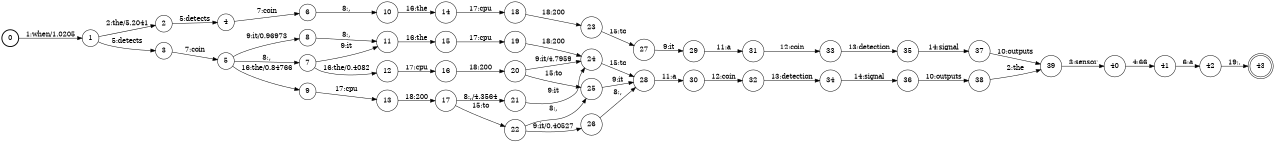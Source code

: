 digraph FST {
rankdir = LR;
size = "8.5,11";
label = "";
center = 1;
orientation = Portrait;
ranksep = "0.4";
nodesep = "0.25";
0 [label = "0", shape = circle, style = bold, fontsize = 14]
	0 -> 1 [label = "1:when/1.0205", fontsize = 14];
1 [label = "1", shape = circle, style = solid, fontsize = 14]
	1 -> 3 [label = "5:detects", fontsize = 14];
	1 -> 2 [label = "2:the/5.2041", fontsize = 14];
2 [label = "2", shape = circle, style = solid, fontsize = 14]
	2 -> 4 [label = "5:detects", fontsize = 14];
3 [label = "3", shape = circle, style = solid, fontsize = 14]
	3 -> 5 [label = "7:coin", fontsize = 14];
4 [label = "4", shape = circle, style = solid, fontsize = 14]
	4 -> 6 [label = "7:coin", fontsize = 14];
5 [label = "5", shape = circle, style = solid, fontsize = 14]
	5 -> 7 [label = "8:,", fontsize = 14];
	5 -> 8 [label = "9:it/0.96973", fontsize = 14];
	5 -> 9 [label = "16:the/0.84766", fontsize = 14];
6 [label = "6", shape = circle, style = solid, fontsize = 14]
	6 -> 10 [label = "8:,", fontsize = 14];
7 [label = "7", shape = circle, style = solid, fontsize = 14]
	7 -> 11 [label = "9:it", fontsize = 14];
	7 -> 12 [label = "16:the/0.4082", fontsize = 14];
8 [label = "8", shape = circle, style = solid, fontsize = 14]
	8 -> 11 [label = "8:,", fontsize = 14];
9 [label = "9", shape = circle, style = solid, fontsize = 14]
	9 -> 13 [label = "17:cpu", fontsize = 14];
10 [label = "10", shape = circle, style = solid, fontsize = 14]
	10 -> 14 [label = "16:the", fontsize = 14];
11 [label = "11", shape = circle, style = solid, fontsize = 14]
	11 -> 15 [label = "16:the", fontsize = 14];
12 [label = "12", shape = circle, style = solid, fontsize = 14]
	12 -> 16 [label = "17:cpu", fontsize = 14];
13 [label = "13", shape = circle, style = solid, fontsize = 14]
	13 -> 17 [label = "18:200", fontsize = 14];
14 [label = "14", shape = circle, style = solid, fontsize = 14]
	14 -> 18 [label = "17:cpu", fontsize = 14];
15 [label = "15", shape = circle, style = solid, fontsize = 14]
	15 -> 19 [label = "17:cpu", fontsize = 14];
16 [label = "16", shape = circle, style = solid, fontsize = 14]
	16 -> 20 [label = "18:200", fontsize = 14];
17 [label = "17", shape = circle, style = solid, fontsize = 14]
	17 -> 21 [label = "8:,/4.3564", fontsize = 14];
	17 -> 22 [label = "15:to", fontsize = 14];
18 [label = "18", shape = circle, style = solid, fontsize = 14]
	18 -> 23 [label = "18:200", fontsize = 14];
19 [label = "19", shape = circle, style = solid, fontsize = 14]
	19 -> 24 [label = "18:200", fontsize = 14];
20 [label = "20", shape = circle, style = solid, fontsize = 14]
	20 -> 24 [label = "9:it/4.7959", fontsize = 14];
	20 -> 25 [label = "15:to", fontsize = 14];
21 [label = "21", shape = circle, style = solid, fontsize = 14]
	21 -> 24 [label = "9:it", fontsize = 14];
22 [label = "22", shape = circle, style = solid, fontsize = 14]
	22 -> 25 [label = "8:,", fontsize = 14];
	22 -> 26 [label = "9:it/0.40527", fontsize = 14];
23 [label = "23", shape = circle, style = solid, fontsize = 14]
	23 -> 27 [label = "15:to", fontsize = 14];
24 [label = "24", shape = circle, style = solid, fontsize = 14]
	24 -> 28 [label = "15:to", fontsize = 14];
25 [label = "25", shape = circle, style = solid, fontsize = 14]
	25 -> 28 [label = "9:it", fontsize = 14];
26 [label = "26", shape = circle, style = solid, fontsize = 14]
	26 -> 28 [label = "8:,", fontsize = 14];
27 [label = "27", shape = circle, style = solid, fontsize = 14]
	27 -> 29 [label = "9:it", fontsize = 14];
28 [label = "28", shape = circle, style = solid, fontsize = 14]
	28 -> 30 [label = "11:a", fontsize = 14];
29 [label = "29", shape = circle, style = solid, fontsize = 14]
	29 -> 31 [label = "11:a", fontsize = 14];
30 [label = "30", shape = circle, style = solid, fontsize = 14]
	30 -> 32 [label = "12:coin", fontsize = 14];
31 [label = "31", shape = circle, style = solid, fontsize = 14]
	31 -> 33 [label = "12:coin", fontsize = 14];
32 [label = "32", shape = circle, style = solid, fontsize = 14]
	32 -> 34 [label = "13:detection", fontsize = 14];
33 [label = "33", shape = circle, style = solid, fontsize = 14]
	33 -> 35 [label = "13:detection", fontsize = 14];
34 [label = "34", shape = circle, style = solid, fontsize = 14]
	34 -> 36 [label = "14:signal", fontsize = 14];
35 [label = "35", shape = circle, style = solid, fontsize = 14]
	35 -> 37 [label = "14:signal", fontsize = 14];
36 [label = "36", shape = circle, style = solid, fontsize = 14]
	36 -> 38 [label = "10:outputs", fontsize = 14];
37 [label = "37", shape = circle, style = solid, fontsize = 14]
	37 -> 39 [label = "10:outputs", fontsize = 14];
38 [label = "38", shape = circle, style = solid, fontsize = 14]
	38 -> 39 [label = "2:the", fontsize = 14];
39 [label = "39", shape = circle, style = solid, fontsize = 14]
	39 -> 40 [label = "3:sensor", fontsize = 14];
40 [label = "40", shape = circle, style = solid, fontsize = 14]
	40 -> 41 [label = "4:66", fontsize = 14];
41 [label = "41", shape = circle, style = solid, fontsize = 14]
	41 -> 42 [label = "6:a", fontsize = 14];
42 [label = "42", shape = circle, style = solid, fontsize = 14]
	42 -> 43 [label = "19:.", fontsize = 14];
43 [label = "43", shape = doublecircle, style = solid, fontsize = 14]
}

